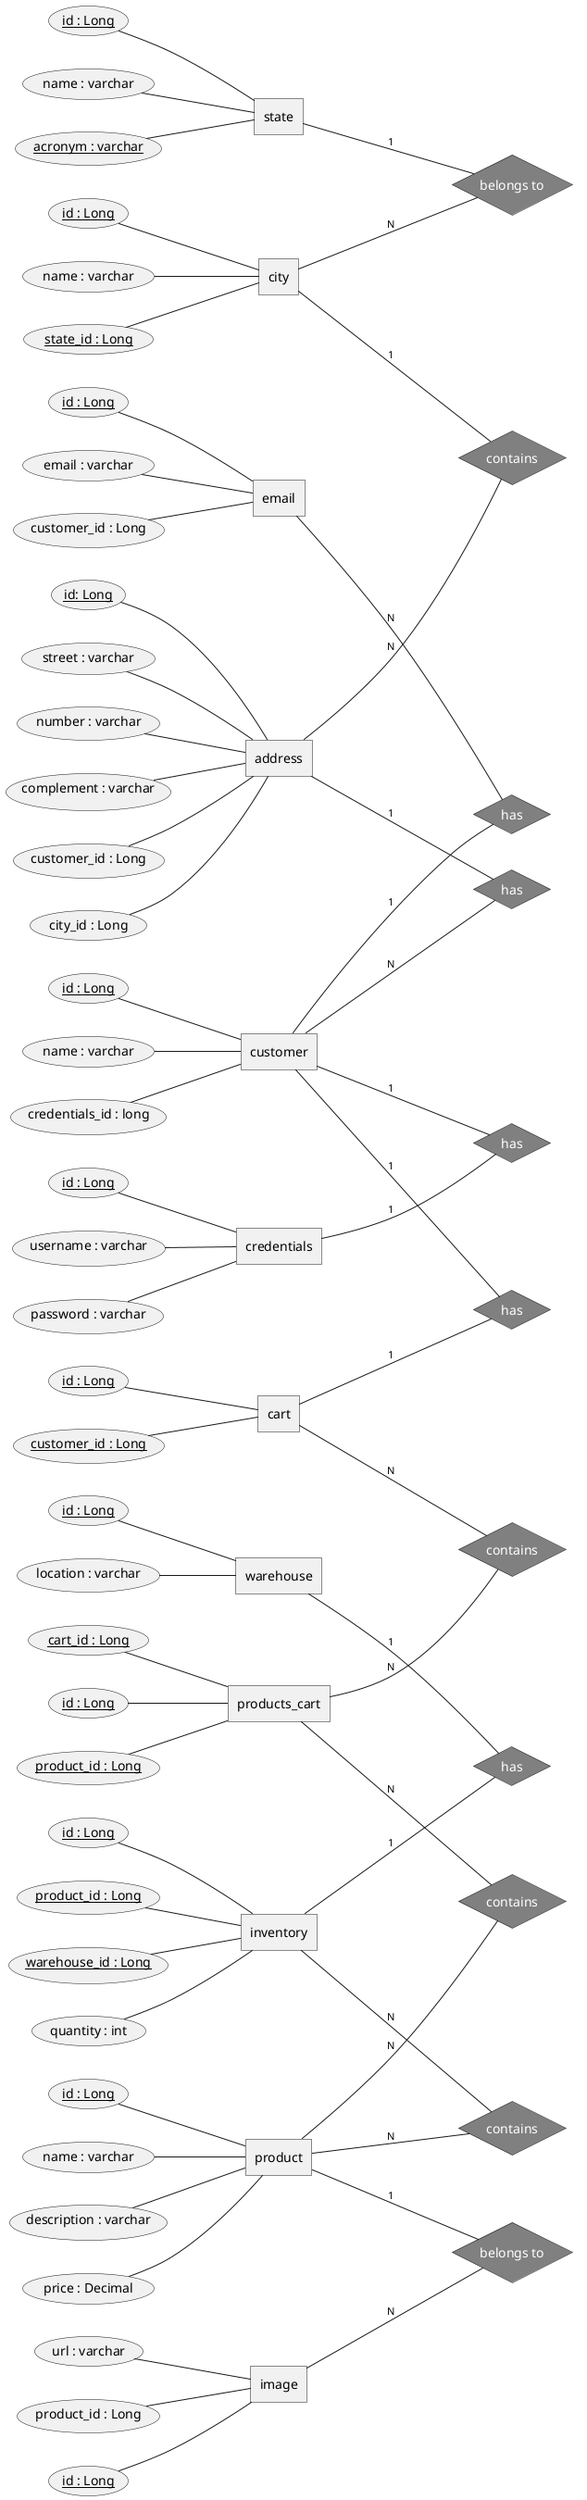 @startchen

left to right direction

<style>
.grey {
BackGroundColor Grey
FontColor White
}
</style>

/'
//////////////////////////////////////////
=================ENTITIES=================
//////////////////////////////////////////
'/

entity product {
	id : Long <<key>>
	name : varchar
	description : varchar
	price : Decimal
}

entity image{
    id : Long <<key>>
    url : varchar
    product_id : Long <<fk>>
}

entity customer {
	id : Long <<key>>
	name : varchar
	credentials_id : long <<FK>>
}

entity address {
    id: Long <<key>>
    street : varchar
    number : varchar
    complement : varchar
    customer_id : Long <<FK>>
    city_id : Long
}

entity city {
    id : Long <<key>>
    name : varchar
    state_id : Long <<key>>
}

entity state {
    id : Long <<key>>
    name : varchar
    acronym : varchar <<key>>
}

entity email {
	id : Long <<key>>
	email : varchar
	customer_id : Long <<FK>>
}

entity credentials {
	id : Long <<key>>
	username : varchar
	password : varchar
}

entity cart {
	id : Long <<key>>
	customer_id : Long <<key>>	
}

entity "products_cart" as pc {
	id : Long <<key>>
	product_id : Long <<key>>
	cart_id : Long <<key>>
}

entity warehouse {
  id : Long <<key>>
  location : varchar
}

entity inventory {
  id : Long <<key>>
  product_id : Long <<key>>
  warehouse_id : Long <<key>>
  quantity : int
}




/'
//////////////////////////////////////////
=================ENTITIES=================
//////////////////////////////////////////

===============================================
===============================================

///////////////////////////////////////////////
=================RELATIONSHIPS=================
///////////////////////////////////////////////
'/


relationship "has" as EMAIL_CUSTOMER <<grey>>{
}

email -N- EMAIL_CUSTOMER
customer -1- EMAIL_CUSTOMER

relationship "has" as CUSTOMER_CREDENTIALS <<grey>> {
}

customer -1- CUSTOMER_CREDENTIALS
credentials -1- CUSTOMER_CREDENTIALS


relationship "has" as CUSTOMER_CART <<grey>> {
}

customer -1- CUSTOMER_CART
cart -1- CUSTOMER_CART

relationship "contains" as PC_PRODUCT <<grey>> {
}

product -N- PC_PRODUCT
pc -N- PC_PRODUCT

relationship "contains" as PC_CART <<grey>> {
}

cart -N- PC_CART
pc -N- PC_CART

relationship "contains" as PRODUCT_INVENTORY <<grey>> {
}

product -N- PRODUCT_INVENTORY
inventory -N- PRODUCT_INVENTORY

relationship "has" as INVENTORY_WAREHOUSE <<grey>> {
}

warehouse -1- INVENTORY_WAREHOUSE
inventory -1- INVENTORY_WAREHOUSE

relationship "belongs to" as CITY_STATE <<grey>> {
}
city -N- CITY_STATE
state -1- CITY_STATE

relationship "contains" as ADDRESS_CITY <<grey>>{
}
address -N- ADDRESS_CITY
city -1- ADDRESS_CITY

relationship "has" as CUSTOMER_ADDRESS <<grey>> {
}
customer -N- CUSTOMER_ADDRESS
address -1- CUSTOMER_ADDRESS

relationship "belongs to" as IMAGE_PRODUCT <<grey>> {
}
product -1- IMAGE_PRODUCT
image -N- IMAGE_PRODUCT
@endchen
